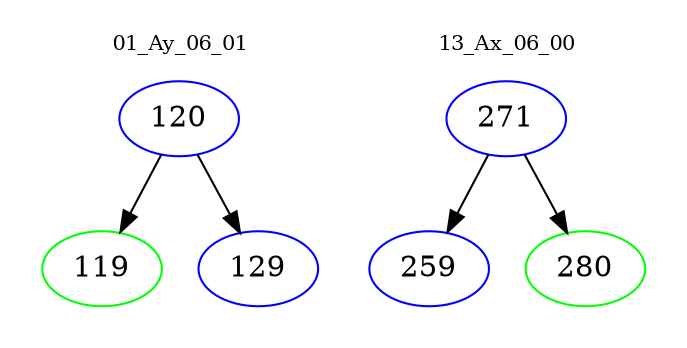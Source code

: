 digraph{
subgraph cluster_0 {
color = white
label = "01_Ay_06_01";
fontsize=10;
T0_120 [label="120", color="blue"]
T0_120 -> T0_119 [color="black"]
T0_119 [label="119", color="green"]
T0_120 -> T0_129 [color="black"]
T0_129 [label="129", color="blue"]
}
subgraph cluster_1 {
color = white
label = "13_Ax_06_00";
fontsize=10;
T1_271 [label="271", color="blue"]
T1_271 -> T1_259 [color="black"]
T1_259 [label="259", color="blue"]
T1_271 -> T1_280 [color="black"]
T1_280 [label="280", color="green"]
}
}
